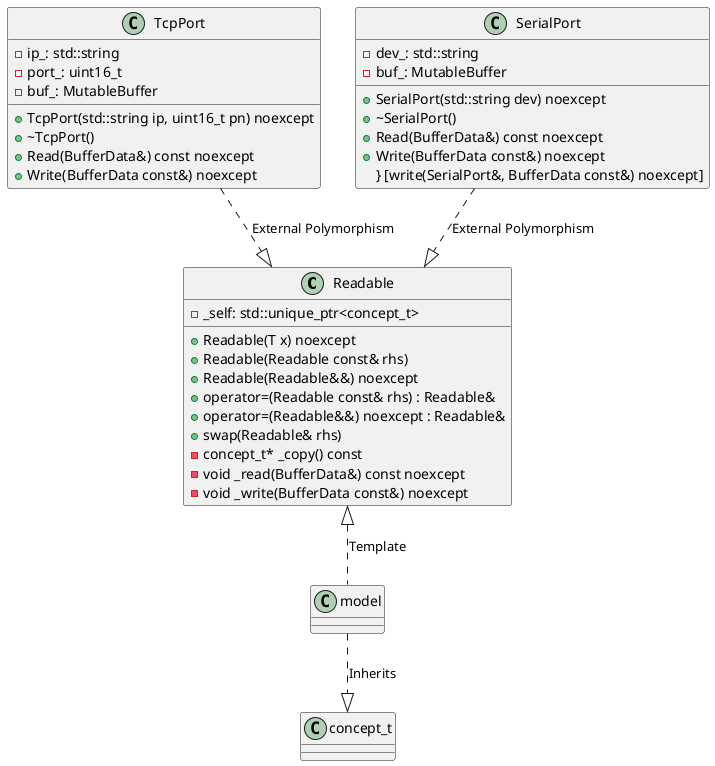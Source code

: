 @startuml

class Readable {
    +Readable(T x) noexcept
    +Readable(Readable const& rhs)
    +Readable(Readable&&) noexcept
    +operator=(Readable const& rhs) : Readable&
    +operator=(Readable&&) noexcept : Readable&
    +swap(Readable& rhs)
    -concept_t* _copy() const
    -void _read(BufferData&) const noexcept
    -void _write(BufferData const&) noexcept
    -_self: std::unique_ptr<concept_t>
}

class TcpPort {
    +TcpPort(std::string ip, uint16_t pn) noexcept
    +~TcpPort()
    +Read(BufferData&) const noexcept
    +Write(BufferData const&) noexcept
    -ip_: std::string
    -port_: uint16_t
    -buf_: MutableBuffer
}

class SerialPort {
    +SerialPort(std::string dev) noexcept
    +~SerialPort()
    +Read(BufferData&) const noexcept
    +Write(BufferData const&) noexcept
    -dev_: std::string
    -buf_: MutableBuffer
} [write(SerialPort&, BufferData const&) noexcept]
}

Readable <|.. model: Template
model ..|> concept_t: Inherits
TcpPort ..|> Readable: External Polymorphism
SerialPort ..|> Readable: External Polymorphism



@enduml
